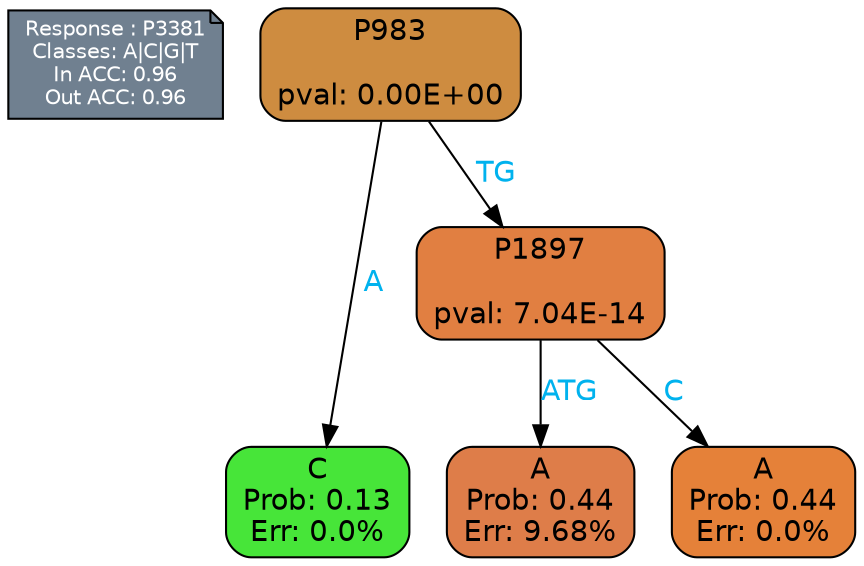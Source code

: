 digraph Tree {
node [shape=box, style="filled, rounded", color="black", fontname=helvetica] ;
graph [ranksep=equally, splines=polylines, bgcolor=transparent, dpi=600] ;
edge [fontname=helvetica] ;
LEGEND [label="Response : P3381
Classes: A|C|G|T
In ACC: 0.96
Out ACC: 0.96
",shape=note,align=left,style=filled,fillcolor="slategray",fontcolor="white",fontsize=10];1 [label="P983

pval: 0.00E+00", fillcolor="#ce8c40"] ;
2 [label="C
Prob: 0.13
Err: 0.0%", fillcolor="#47e539"] ;
3 [label="P1897

pval: 7.04E-14", fillcolor="#e17f41"] ;
4 [label="A
Prob: 0.44
Err: 9.68%", fillcolor="#de7d49"] ;
5 [label="A
Prob: 0.44
Err: 0.0%", fillcolor="#e58139"] ;
1 -> 2 [label="A",fontcolor=deepskyblue2] ;
1 -> 3 [label="TG",fontcolor=deepskyblue2] ;
3 -> 4 [label="ATG",fontcolor=deepskyblue2] ;
3 -> 5 [label="C",fontcolor=deepskyblue2] ;
{rank = same; 2;4;5;}{rank = same; LEGEND;1;}}
